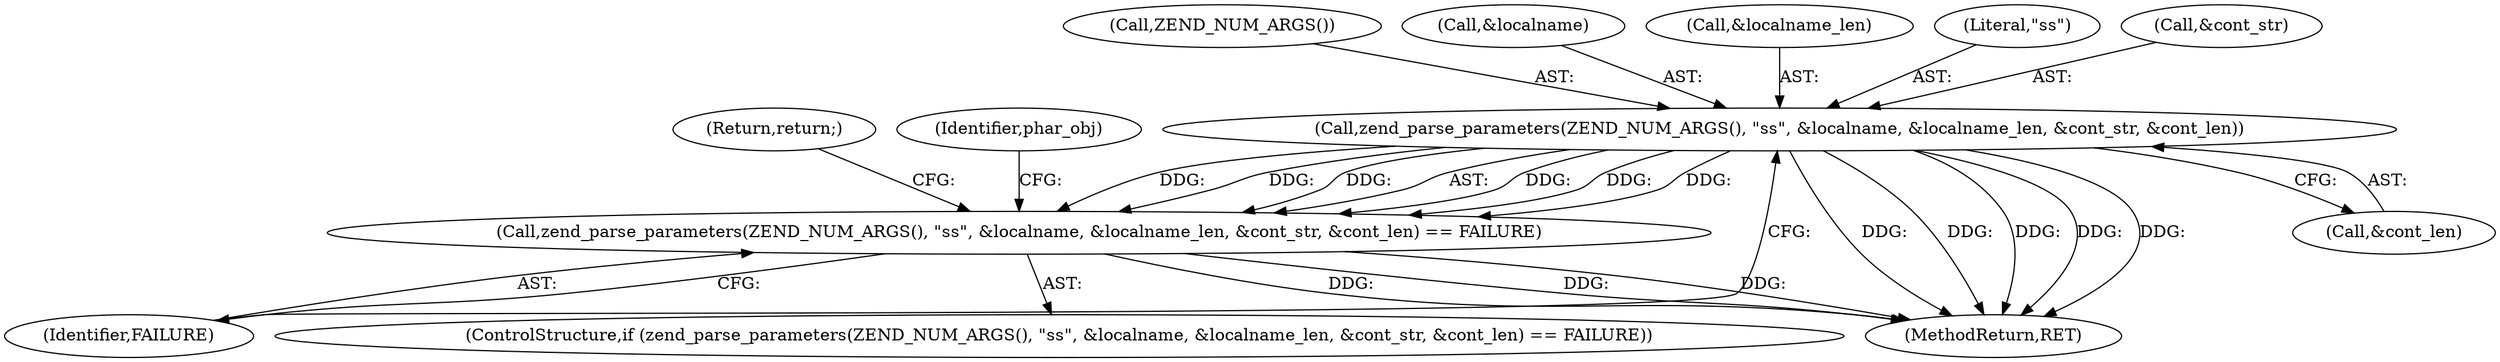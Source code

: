 digraph "1_php_1e9b175204e3286d64dfd6c9f09151c31b5e099a_14@pointer" {
"1000111" [label="(Call,zend_parse_parameters(ZEND_NUM_ARGS(), \"ss\", &localname, &localname_len, &cont_str, &cont_len))"];
"1000110" [label="(Call,zend_parse_parameters(ZEND_NUM_ARGS(), \"ss\", &localname, &localname_len, &cont_str, &cont_len) == FAILURE)"];
"1000122" [label="(Identifier,FAILURE)"];
"1000112" [label="(Call,ZEND_NUM_ARGS())"];
"1000110" [label="(Call,zend_parse_parameters(ZEND_NUM_ARGS(), \"ss\", &localname, &localname_len, &cont_str, &cont_len) == FAILURE)"];
"1000114" [label="(Call,&localname)"];
"1000116" [label="(Call,&localname_len)"];
"1000109" [label="(ControlStructure,if (zend_parse_parameters(ZEND_NUM_ARGS(), \"ss\", &localname, &localname_len, &cont_str, &cont_len) == FAILURE))"];
"1000124" [label="(Return,return;)"];
"1000128" [label="(Identifier,phar_obj)"];
"1000111" [label="(Call,zend_parse_parameters(ZEND_NUM_ARGS(), \"ss\", &localname, &localname_len, &cont_str, &cont_len))"];
"1000113" [label="(Literal,\"ss\")"];
"1000118" [label="(Call,&cont_str)"];
"1000135" [label="(MethodReturn,RET)"];
"1000120" [label="(Call,&cont_len)"];
"1000111" -> "1000110"  [label="AST: "];
"1000111" -> "1000120"  [label="CFG: "];
"1000112" -> "1000111"  [label="AST: "];
"1000113" -> "1000111"  [label="AST: "];
"1000114" -> "1000111"  [label="AST: "];
"1000116" -> "1000111"  [label="AST: "];
"1000118" -> "1000111"  [label="AST: "];
"1000120" -> "1000111"  [label="AST: "];
"1000122" -> "1000111"  [label="CFG: "];
"1000111" -> "1000135"  [label="DDG: "];
"1000111" -> "1000135"  [label="DDG: "];
"1000111" -> "1000135"  [label="DDG: "];
"1000111" -> "1000135"  [label="DDG: "];
"1000111" -> "1000135"  [label="DDG: "];
"1000111" -> "1000110"  [label="DDG: "];
"1000111" -> "1000110"  [label="DDG: "];
"1000111" -> "1000110"  [label="DDG: "];
"1000111" -> "1000110"  [label="DDG: "];
"1000111" -> "1000110"  [label="DDG: "];
"1000111" -> "1000110"  [label="DDG: "];
"1000110" -> "1000109"  [label="AST: "];
"1000110" -> "1000122"  [label="CFG: "];
"1000122" -> "1000110"  [label="AST: "];
"1000124" -> "1000110"  [label="CFG: "];
"1000128" -> "1000110"  [label="CFG: "];
"1000110" -> "1000135"  [label="DDG: "];
"1000110" -> "1000135"  [label="DDG: "];
"1000110" -> "1000135"  [label="DDG: "];
}
